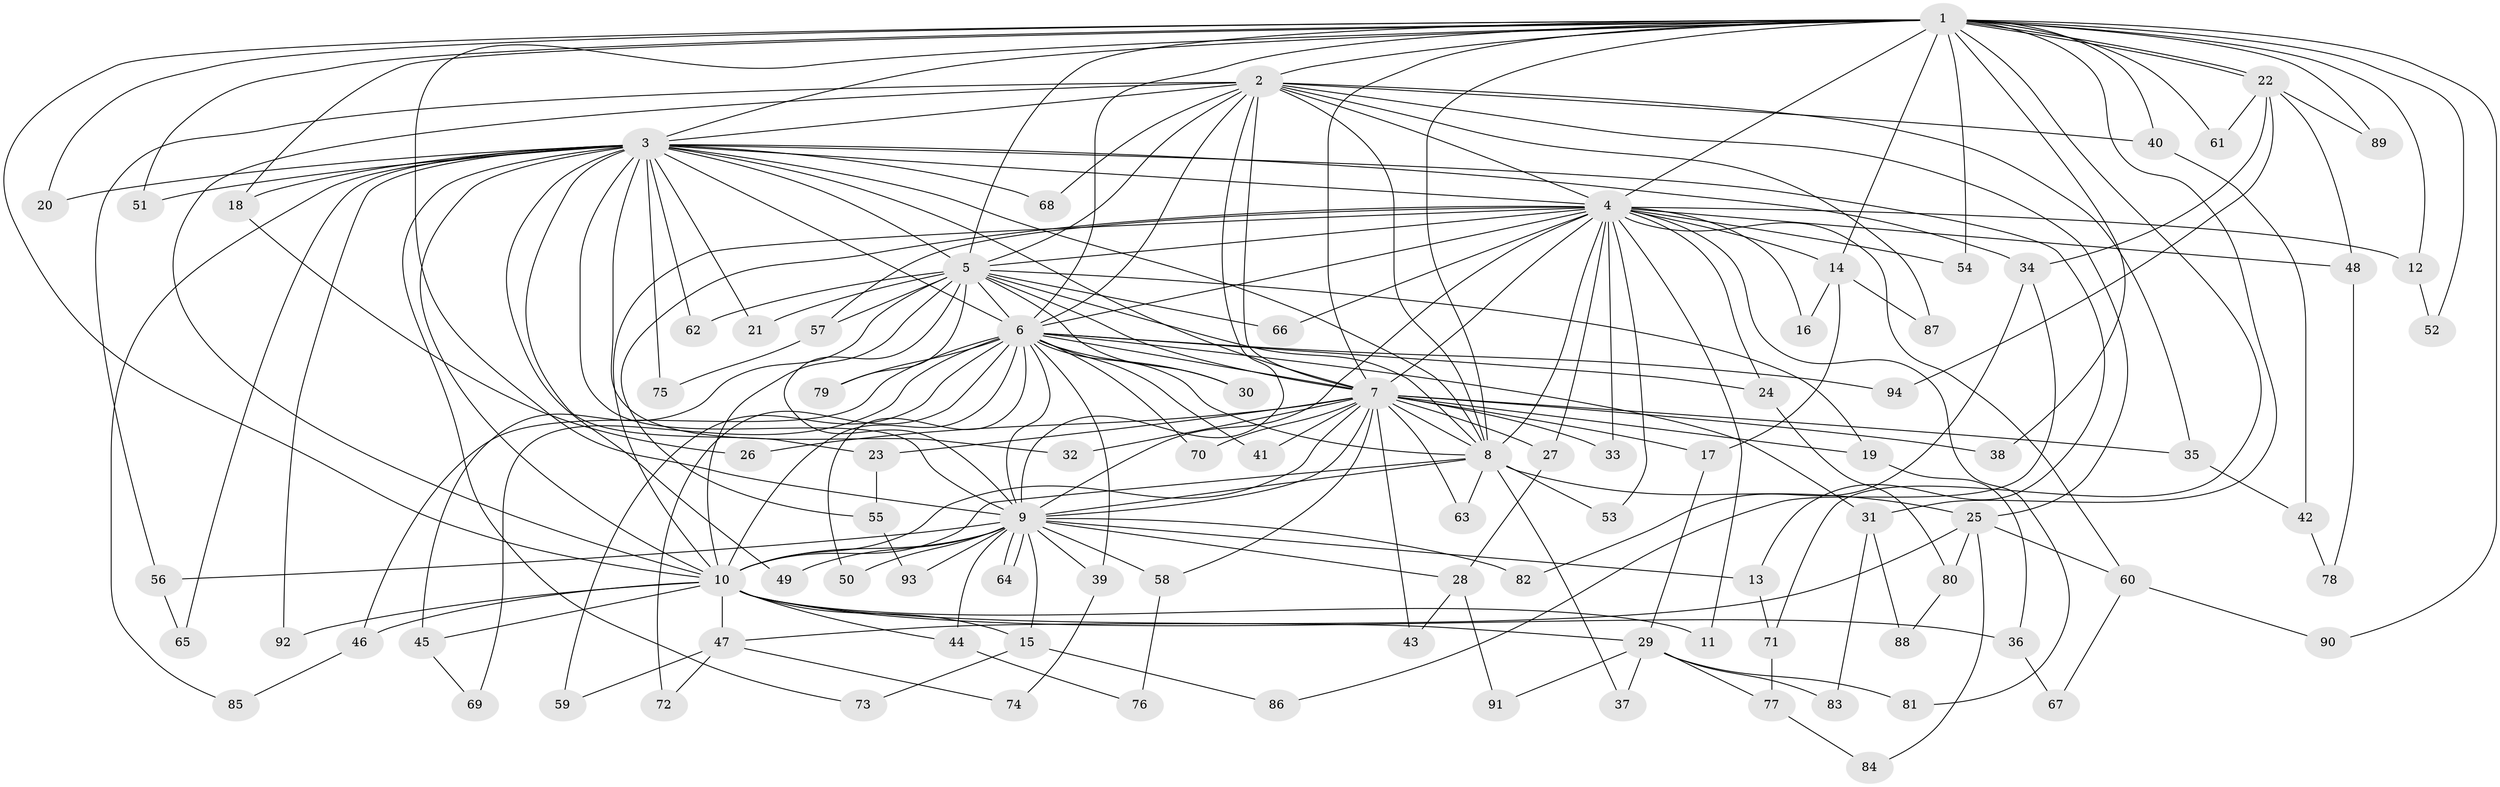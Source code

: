 // Generated by graph-tools (version 1.1) at 2025/49/03/09/25 03:49:43]
// undirected, 94 vertices, 213 edges
graph export_dot {
graph [start="1"]
  node [color=gray90,style=filled];
  1;
  2;
  3;
  4;
  5;
  6;
  7;
  8;
  9;
  10;
  11;
  12;
  13;
  14;
  15;
  16;
  17;
  18;
  19;
  20;
  21;
  22;
  23;
  24;
  25;
  26;
  27;
  28;
  29;
  30;
  31;
  32;
  33;
  34;
  35;
  36;
  37;
  38;
  39;
  40;
  41;
  42;
  43;
  44;
  45;
  46;
  47;
  48;
  49;
  50;
  51;
  52;
  53;
  54;
  55;
  56;
  57;
  58;
  59;
  60;
  61;
  62;
  63;
  64;
  65;
  66;
  67;
  68;
  69;
  70;
  71;
  72;
  73;
  74;
  75;
  76;
  77;
  78;
  79;
  80;
  81;
  82;
  83;
  84;
  85;
  86;
  87;
  88;
  89;
  90;
  91;
  92;
  93;
  94;
  1 -- 2;
  1 -- 3;
  1 -- 4;
  1 -- 5;
  1 -- 6;
  1 -- 7;
  1 -- 8;
  1 -- 9;
  1 -- 10;
  1 -- 12;
  1 -- 14;
  1 -- 18;
  1 -- 20;
  1 -- 22;
  1 -- 22;
  1 -- 31;
  1 -- 38;
  1 -- 40;
  1 -- 51;
  1 -- 52;
  1 -- 54;
  1 -- 61;
  1 -- 71;
  1 -- 89;
  1 -- 90;
  2 -- 3;
  2 -- 4;
  2 -- 5;
  2 -- 6;
  2 -- 7;
  2 -- 8;
  2 -- 9;
  2 -- 10;
  2 -- 25;
  2 -- 35;
  2 -- 40;
  2 -- 56;
  2 -- 68;
  2 -- 87;
  3 -- 4;
  3 -- 5;
  3 -- 6;
  3 -- 7;
  3 -- 8;
  3 -- 9;
  3 -- 10;
  3 -- 13;
  3 -- 18;
  3 -- 20;
  3 -- 21;
  3 -- 23;
  3 -- 32;
  3 -- 34;
  3 -- 49;
  3 -- 51;
  3 -- 62;
  3 -- 65;
  3 -- 68;
  3 -- 73;
  3 -- 75;
  3 -- 85;
  3 -- 92;
  4 -- 5;
  4 -- 6;
  4 -- 7;
  4 -- 8;
  4 -- 9;
  4 -- 10;
  4 -- 11;
  4 -- 12;
  4 -- 14;
  4 -- 16;
  4 -- 24;
  4 -- 27;
  4 -- 33;
  4 -- 48;
  4 -- 53;
  4 -- 54;
  4 -- 55;
  4 -- 57;
  4 -- 60;
  4 -- 66;
  4 -- 81;
  5 -- 6;
  5 -- 7;
  5 -- 8;
  5 -- 9;
  5 -- 10;
  5 -- 19;
  5 -- 21;
  5 -- 30;
  5 -- 45;
  5 -- 57;
  5 -- 62;
  5 -- 66;
  5 -- 79;
  6 -- 7;
  6 -- 8;
  6 -- 9;
  6 -- 10;
  6 -- 24;
  6 -- 30;
  6 -- 31;
  6 -- 39;
  6 -- 41;
  6 -- 46;
  6 -- 50;
  6 -- 59;
  6 -- 69;
  6 -- 70;
  6 -- 72;
  6 -- 79;
  6 -- 94;
  7 -- 8;
  7 -- 9;
  7 -- 10;
  7 -- 17;
  7 -- 19;
  7 -- 23;
  7 -- 26;
  7 -- 27;
  7 -- 32;
  7 -- 33;
  7 -- 35;
  7 -- 38;
  7 -- 41;
  7 -- 43;
  7 -- 58;
  7 -- 63;
  7 -- 70;
  8 -- 9;
  8 -- 10;
  8 -- 25;
  8 -- 37;
  8 -- 53;
  8 -- 63;
  9 -- 10;
  9 -- 13;
  9 -- 15;
  9 -- 28;
  9 -- 39;
  9 -- 44;
  9 -- 49;
  9 -- 50;
  9 -- 56;
  9 -- 58;
  9 -- 64;
  9 -- 64;
  9 -- 82;
  9 -- 93;
  10 -- 11;
  10 -- 15;
  10 -- 29;
  10 -- 36;
  10 -- 44;
  10 -- 45;
  10 -- 46;
  10 -- 47;
  10 -- 92;
  12 -- 52;
  13 -- 71;
  14 -- 16;
  14 -- 17;
  14 -- 87;
  15 -- 73;
  15 -- 86;
  17 -- 29;
  18 -- 26;
  19 -- 36;
  22 -- 34;
  22 -- 48;
  22 -- 61;
  22 -- 89;
  22 -- 94;
  23 -- 55;
  24 -- 80;
  25 -- 47;
  25 -- 60;
  25 -- 80;
  25 -- 84;
  27 -- 28;
  28 -- 43;
  28 -- 91;
  29 -- 37;
  29 -- 77;
  29 -- 81;
  29 -- 83;
  29 -- 91;
  31 -- 83;
  31 -- 88;
  34 -- 82;
  34 -- 86;
  35 -- 42;
  36 -- 67;
  39 -- 74;
  40 -- 42;
  42 -- 78;
  44 -- 76;
  45 -- 69;
  46 -- 85;
  47 -- 59;
  47 -- 72;
  47 -- 74;
  48 -- 78;
  55 -- 93;
  56 -- 65;
  57 -- 75;
  58 -- 76;
  60 -- 67;
  60 -- 90;
  71 -- 77;
  77 -- 84;
  80 -- 88;
}
